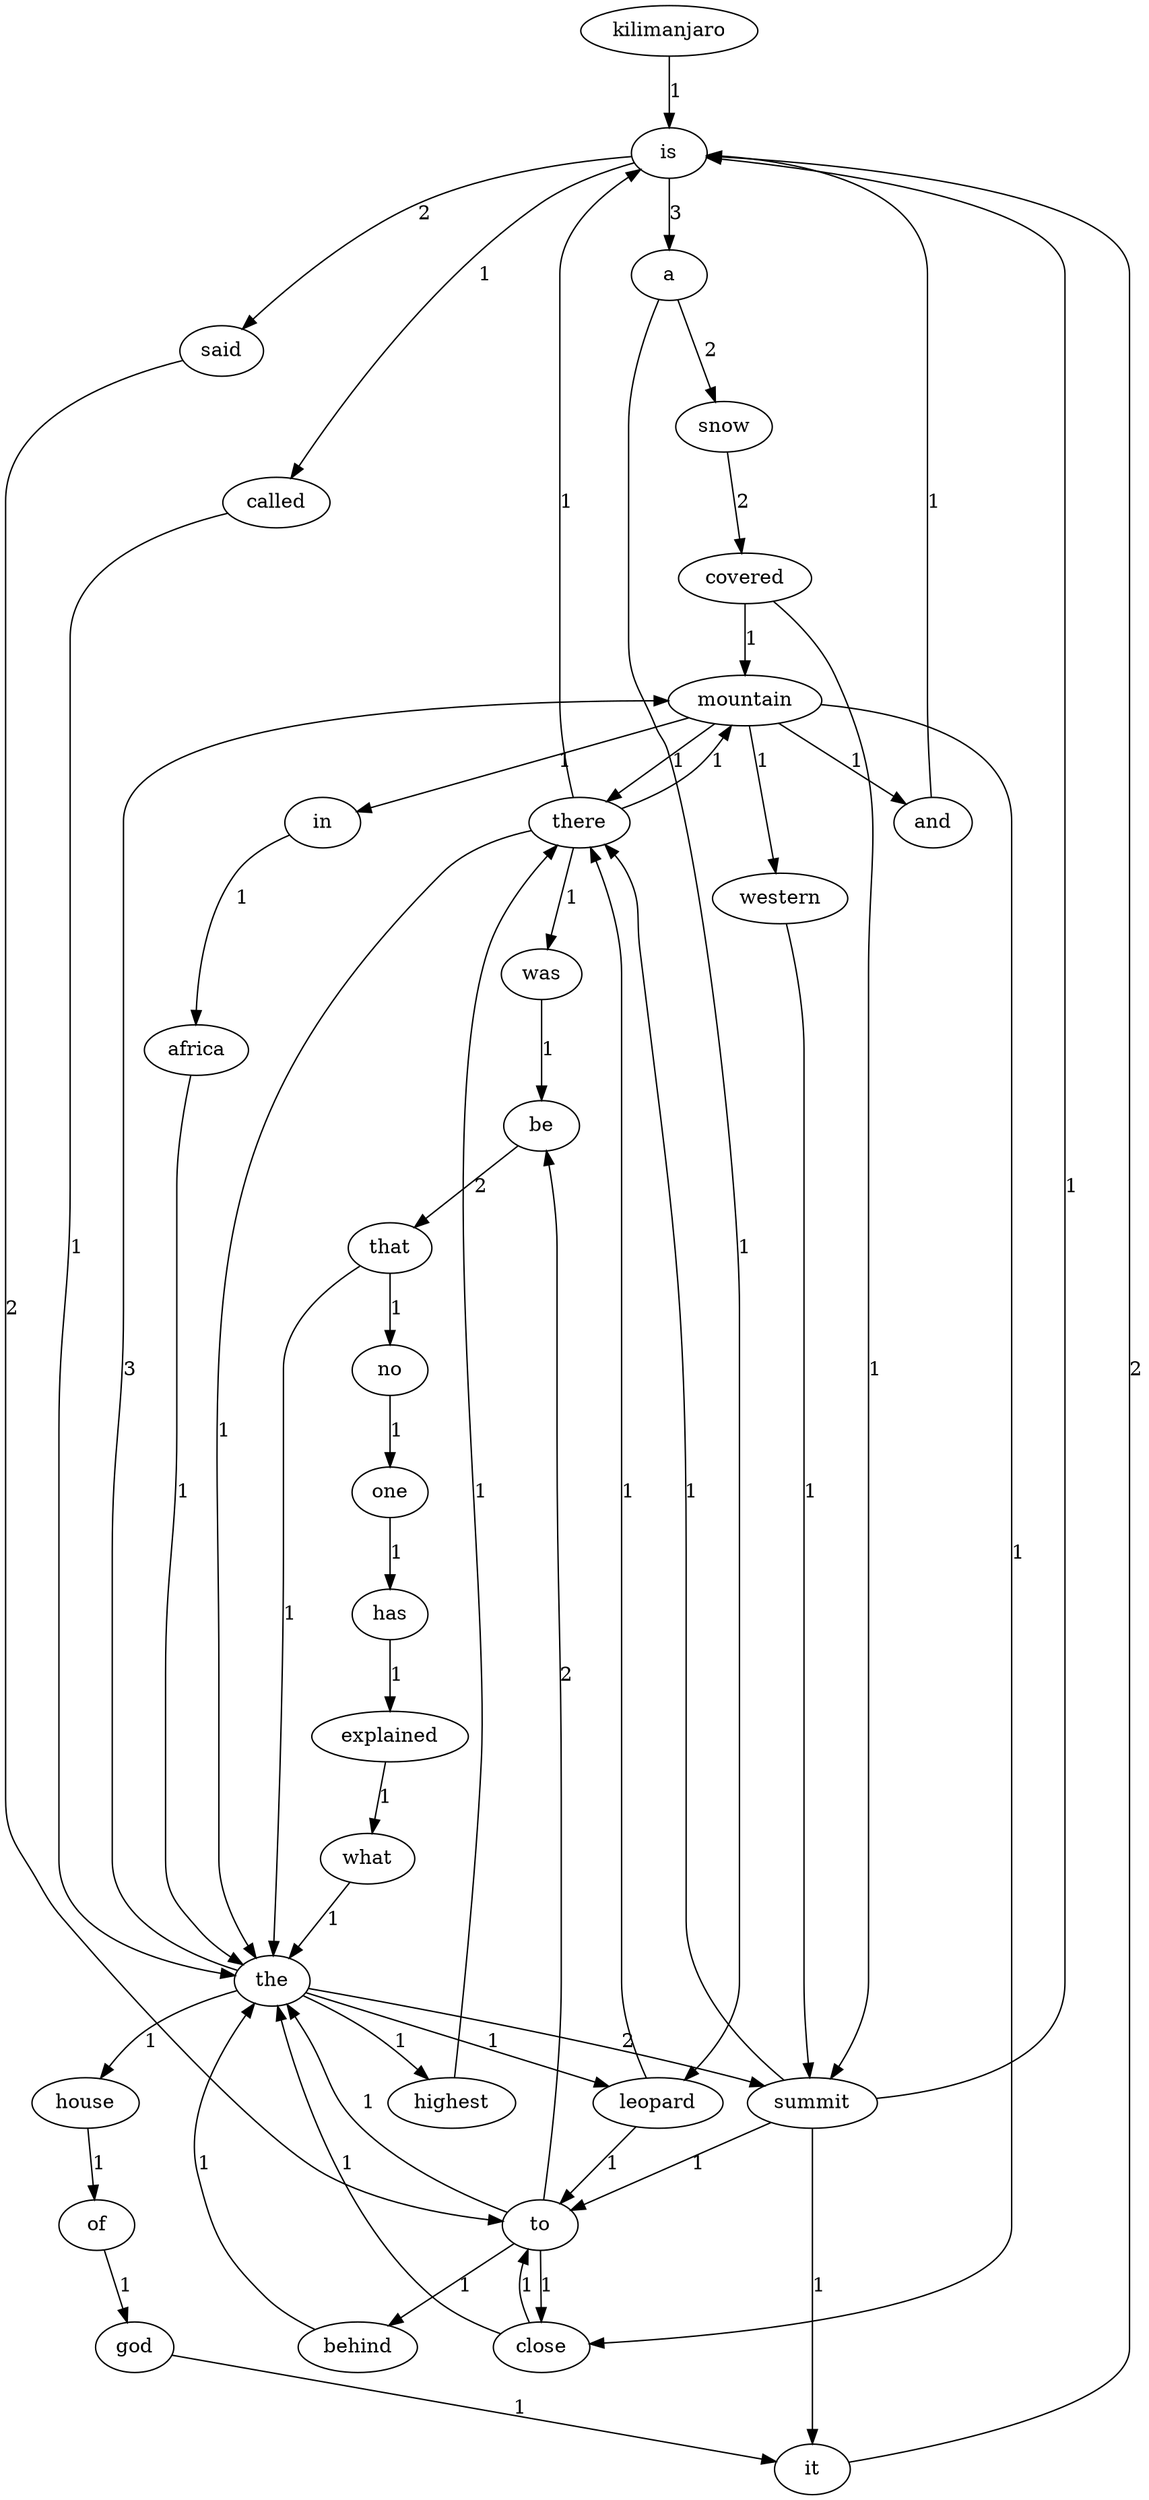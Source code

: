 digraph {
kilimanjaro->is[label = 1 ][ color = BLACK ]
is->a[label = 3 ][ color = BLACK ]
is->said[label = 2 ][ color = BLACK ]
is->called[label = 1 ][ color = BLACK ]
a->snow[label = 2 ][ color = BLACK ]
a->leopard[label = 1 ][ color = BLACK ]
snow->covered[label = 2 ][ color = BLACK ]
covered->mountain[label = 1 ][ color = BLACK ]
covered->summit[label = 1 ][ color = BLACK ]
mountain->and[label = 1 ][ color = BLACK ]
mountain->there[label = 1 ][ color = BLACK ]
mountain->in[label = 1 ][ color = BLACK ]
mountain->western[label = 1 ][ color = BLACK ]
mountain->close[label = 1 ][ color = BLACK ]
and->is[label = 1 ][ color = BLACK ]
said->to[label = 2 ][ color = BLACK ]
to->be[label = 2 ][ color = BLACK ]
to->the[label = 1 ][ color = BLACK ]
to->close[label = 1 ][ color = BLACK ]
to->behind[label = 1 ][ color = BLACK ]
be->that[label = 2 ][ color = BLACK ]
that->the[label = 1 ][ color = BLACK ]
that->no[label = 1 ][ color = BLACK ]
the->mountain[label = 3 ][ color = BLACK ]
the->highest[label = 1 ][ color = BLACK ]
the->summit[label = 2 ][ color = BLACK ]
the->house[label = 1 ][ color = BLACK ]
the->leopard[label = 1 ][ color = BLACK ]
highest->there[label = 1 ][ color = BLACK ]
there->is[label = 1 ][ color = BLACK ]
there->mountain[label = 1 ][ color = BLACK ]
there->the[label = 1 ][ color = BLACK ]
there->was[label = 1 ][ color = BLACK ]
in->africa[label = 1 ][ color = BLACK ]
africa->the[label = 1 ][ color = BLACK ]
western->summit[label = 1 ][ color = BLACK ]
summit->is[label = 1 ][ color = BLACK ]
summit->to[label = 1 ][ color = BLACK ]
summit->there[label = 1 ][ color = BLACK ]
summit->it[label = 1 ][ color = BLACK ]
called->the[label = 1 ][ color = BLACK ]
house->of[label = 1 ][ color = BLACK ]
of->god[label = 1 ][ color = BLACK ]
god->it[label = 1 ][ color = BLACK ]
it->is[label = 2 ][ color = BLACK ]
close->to[label = 1 ][ color = BLACK ]
close->the[label = 1 ][ color = BLACK ]
leopard->to[label = 1 ][ color = BLACK ]
leopard->there[label = 1 ][ color = BLACK ]
behind->the[label = 1 ][ color = BLACK ]
no->one[label = 1 ][ color = BLACK ]
one->has[label = 1 ][ color = BLACK ]
has->explained[label = 1 ][ color = BLACK ]
explained->what[label = 1 ][ color = BLACK ]
what->the[label = 1 ][ color = BLACK ]
was->be[label = 1 ][ color = BLACK ]
}